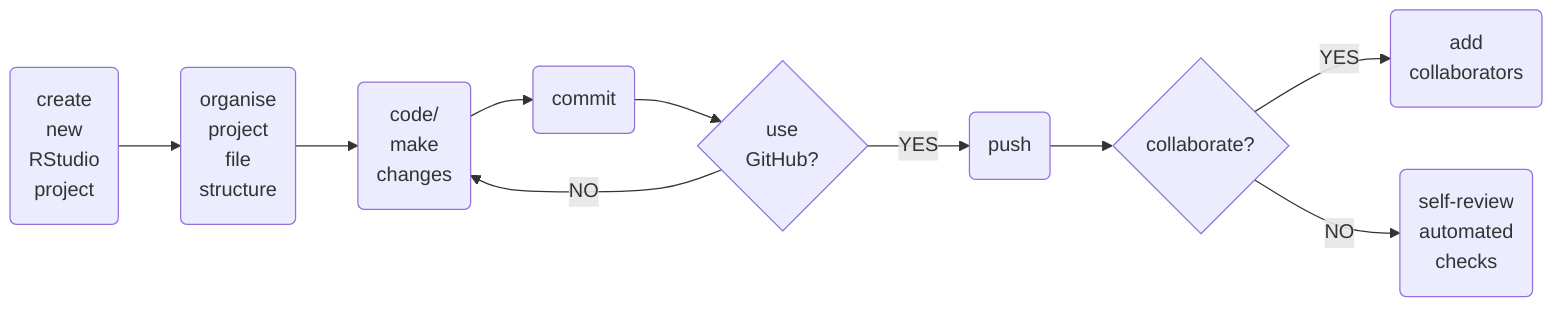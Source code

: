 flowchart LR
  create(create\nnew\nRStudio\nproject)
  organise(organise\nproject\nfile\nstructure)
  code(code/\nmake\nchanges)
  commit(commit)
  github{use\nGitHub?}
  push(push)
  collaborate{collaborate?}
  add_collaborators(add\ncollaborators)
  self_review(self-review\nautomated\nchecks)
  
  create --> organise
  organise --> code
  code --> commit
  commit --> github
  github -- YES --> push
  github -- NO --> code
  push --> collaborate
  collaborate -- YES --> add_collaborators
  collaborate -- NO --> self_review